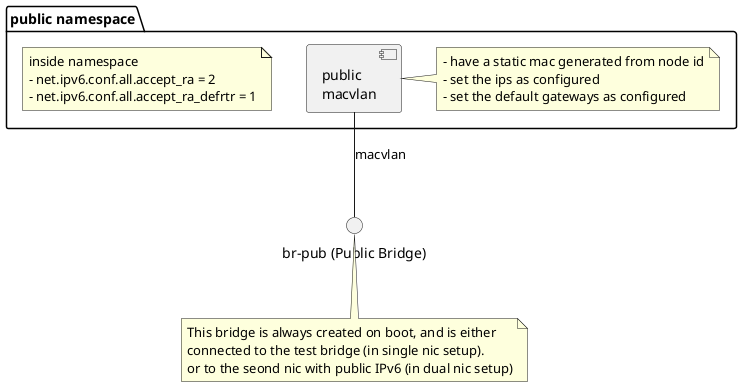 @startuml

() "br-pub (Public Bridge)" as brpub

note bottom of brpub
This bridge is always created on boot, and is either
connected to the test bridge (in single nic setup).
or to the seond nic with public IPv6 (in dual nic setup)
end note


package "public namespace" {

    [public\nmacvlan] as public
    public -down- brpub: macvlan
    note right of public
    - have a static mac generated from node id
    - set the ips as configured
    - set the default gateways as configured
    end note

    note as global
    inside namespace
    - net.ipv6.conf.all.accept_ra = 2
    - net.ipv6.conf.all.accept_ra_defrtr = 1
    end note
}

@enduml
